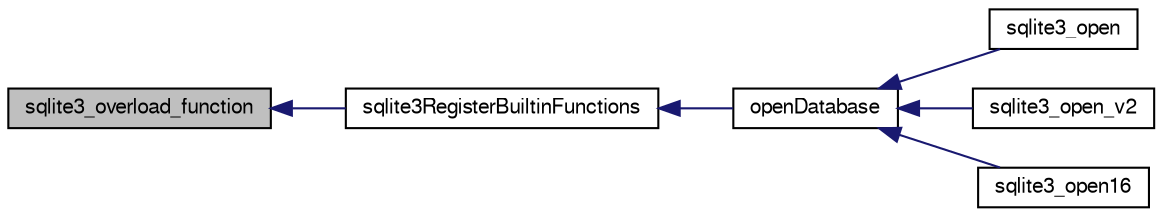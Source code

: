 digraph "sqlite3_overload_function"
{
  edge [fontname="FreeSans",fontsize="10",labelfontname="FreeSans",labelfontsize="10"];
  node [fontname="FreeSans",fontsize="10",shape=record];
  rankdir="LR";
  Node356750 [label="sqlite3_overload_function",height=0.2,width=0.4,color="black", fillcolor="grey75", style="filled", fontcolor="black"];
  Node356750 -> Node356751 [dir="back",color="midnightblue",fontsize="10",style="solid",fontname="FreeSans"];
  Node356751 [label="sqlite3RegisterBuiltinFunctions",height=0.2,width=0.4,color="black", fillcolor="white", style="filled",URL="$sqlite3_8c.html#aac92d3a6ec24725a7979ee04de350853"];
  Node356751 -> Node356752 [dir="back",color="midnightblue",fontsize="10",style="solid",fontname="FreeSans"];
  Node356752 [label="openDatabase",height=0.2,width=0.4,color="black", fillcolor="white", style="filled",URL="$sqlite3_8c.html#a6a9c3bc3a64234e863413f41db473758"];
  Node356752 -> Node356753 [dir="back",color="midnightblue",fontsize="10",style="solid",fontname="FreeSans"];
  Node356753 [label="sqlite3_open",height=0.2,width=0.4,color="black", fillcolor="white", style="filled",URL="$sqlite3_8h.html#a97ba966ed1acc38409786258268f5f71"];
  Node356752 -> Node356754 [dir="back",color="midnightblue",fontsize="10",style="solid",fontname="FreeSans"];
  Node356754 [label="sqlite3_open_v2",height=0.2,width=0.4,color="black", fillcolor="white", style="filled",URL="$sqlite3_8h.html#a140fe275b6975dc867cea50a65a217c4"];
  Node356752 -> Node356755 [dir="back",color="midnightblue",fontsize="10",style="solid",fontname="FreeSans"];
  Node356755 [label="sqlite3_open16",height=0.2,width=0.4,color="black", fillcolor="white", style="filled",URL="$sqlite3_8h.html#adbc401bb96713f32e553db32f6f3ca33"];
}
